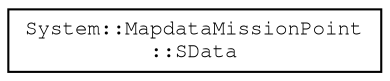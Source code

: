 digraph "Graphical Class Hierarchy"
{
 // LATEX_PDF_SIZE
  edge [fontname="FreeMono",fontsize="10",labelfontname="FreeMono",labelfontsize="10"];
  node [fontname="FreeMono",fontsize="10",shape=record];
  rankdir="LR";
  Node0 [label="System::MapdataMissionPoint\l::SData",height=0.2,width=0.4,color="black", fillcolor="white", style="filled",URL="$class_system_1_1_mapdata_mission_point.html#struct_system_1_1_mapdata_mission_point_1_1_s_data",tooltip=" "];
}
